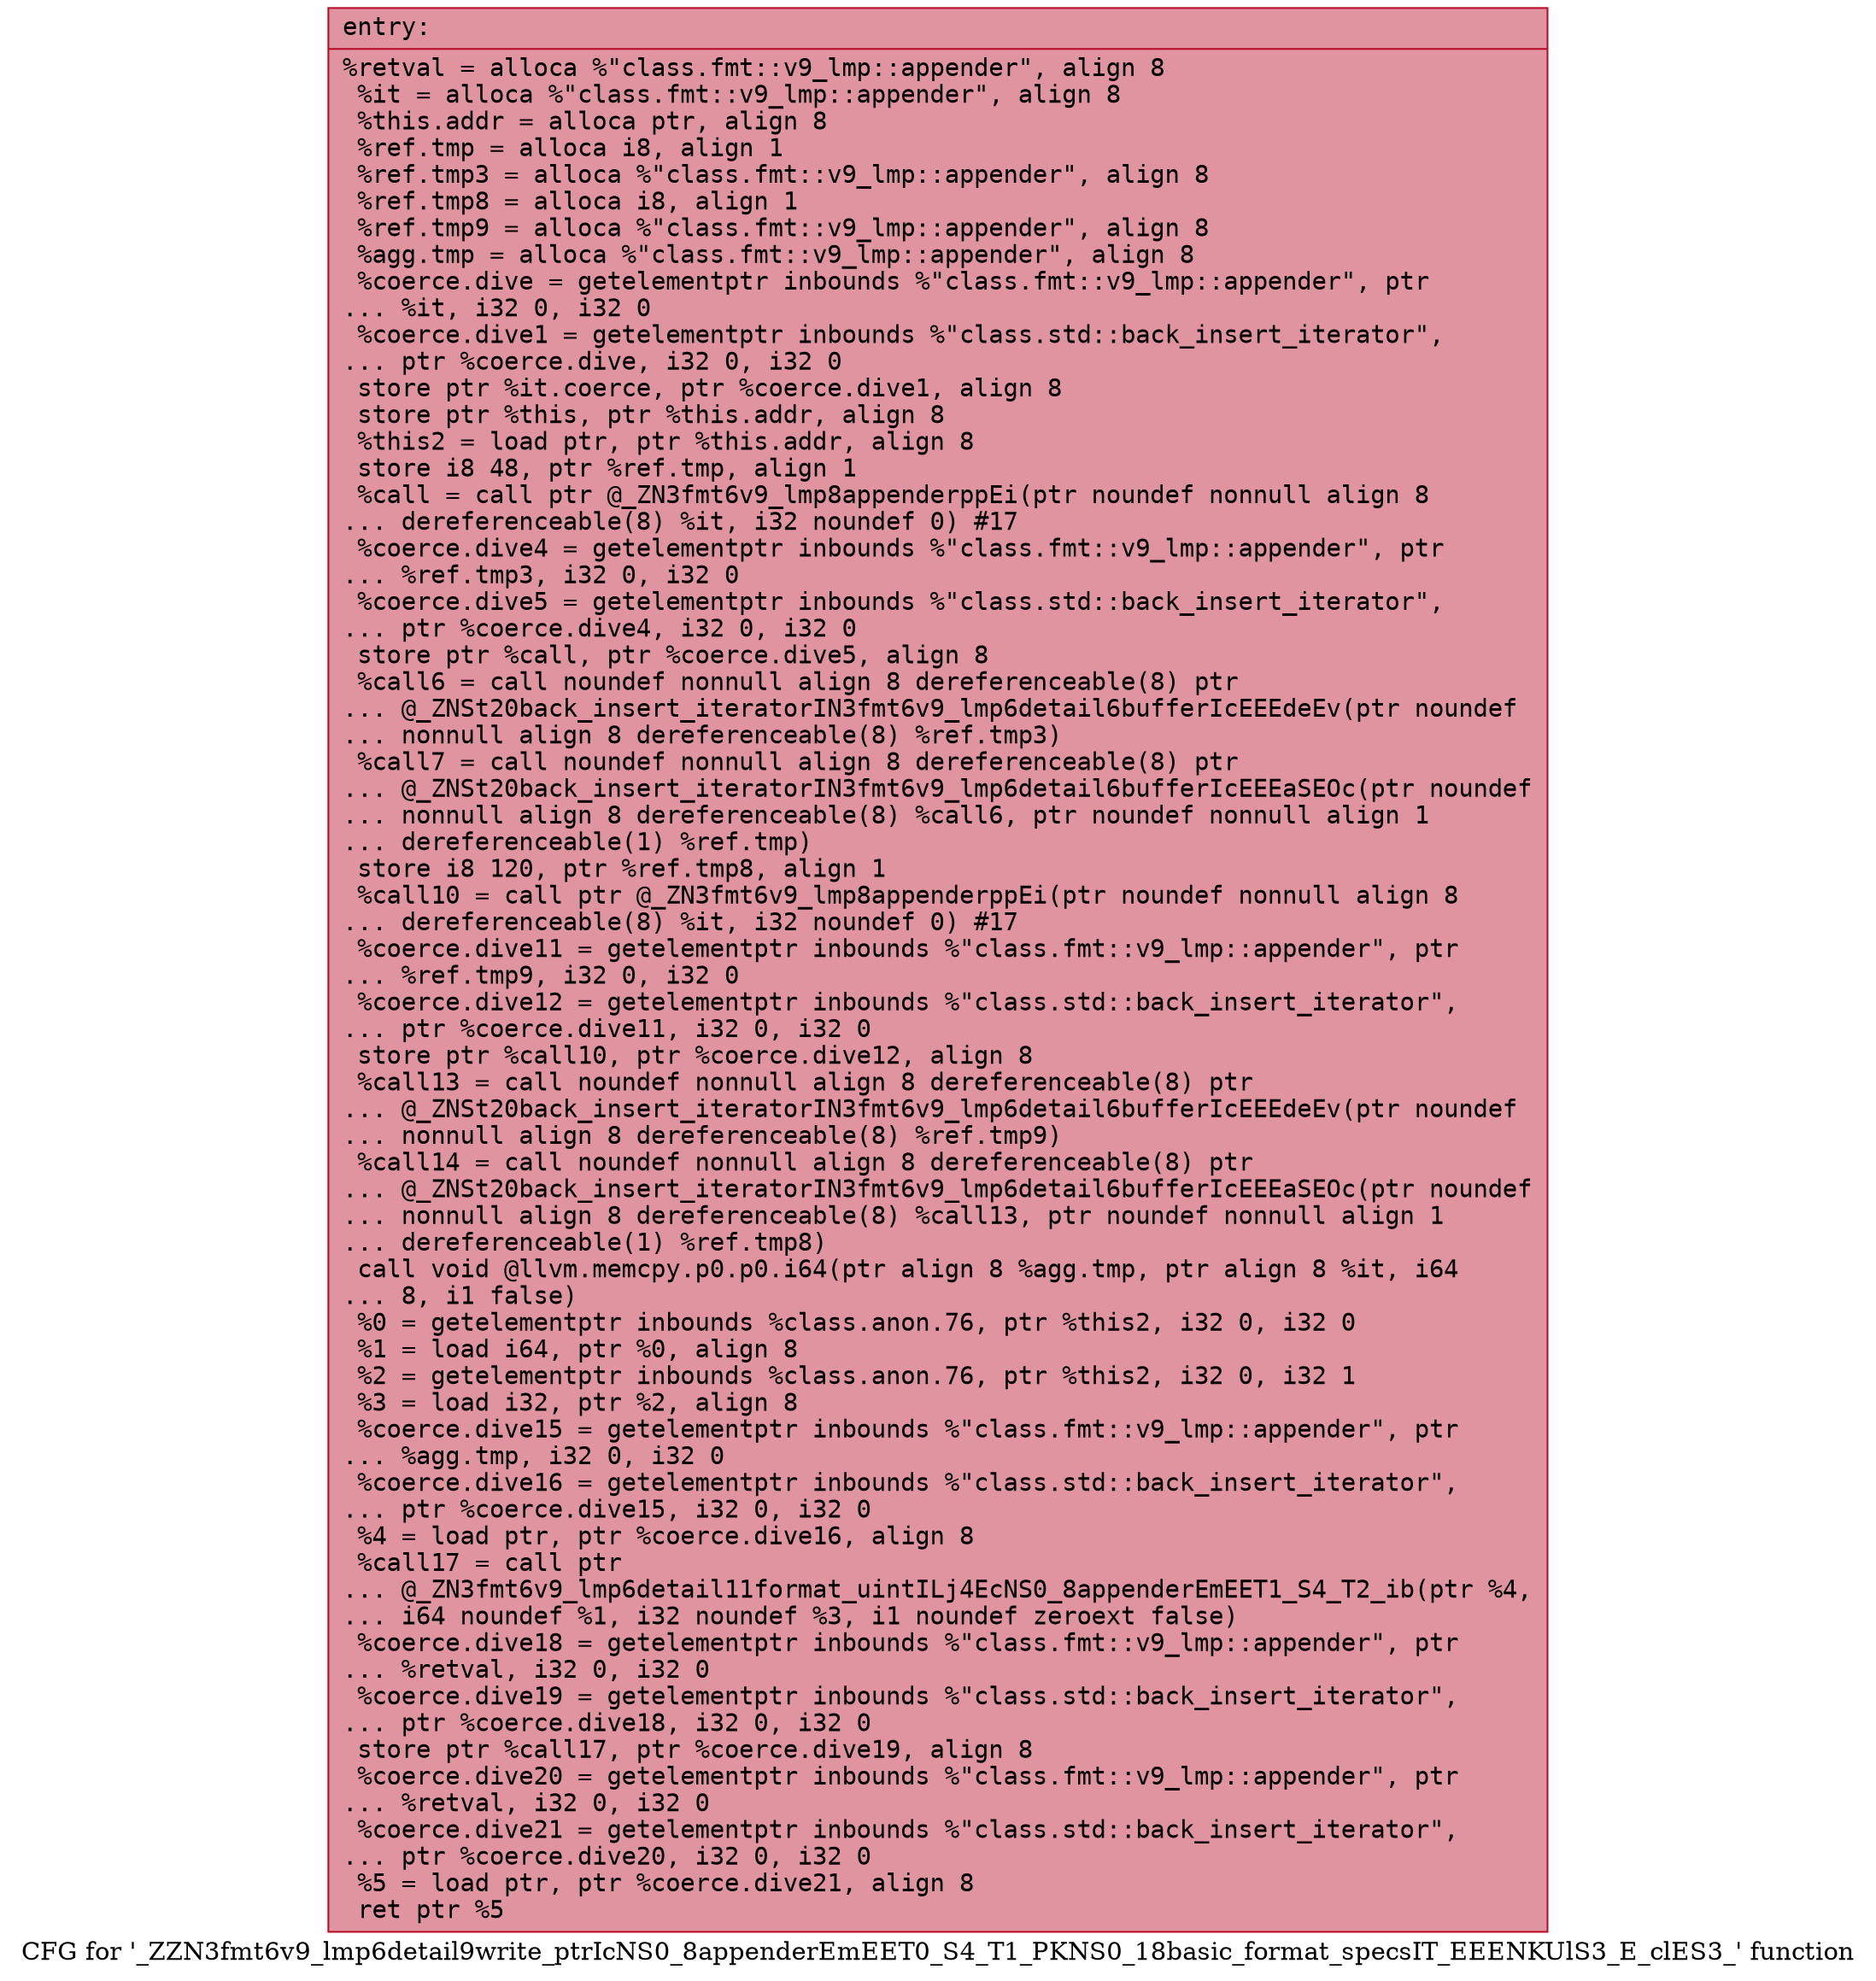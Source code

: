 digraph "CFG for '_ZZN3fmt6v9_lmp6detail9write_ptrIcNS0_8appenderEmEET0_S4_T1_PKNS0_18basic_format_specsIT_EEENKUlS3_E_clES3_' function" {
	label="CFG for '_ZZN3fmt6v9_lmp6detail9write_ptrIcNS0_8appenderEmEET0_S4_T1_PKNS0_18basic_format_specsIT_EEENKUlS3_E_clES3_' function";

	Node0x55fec34223d0 [shape=record,color="#b70d28ff", style=filled, fillcolor="#b70d2870" fontname="Courier",label="{entry:\l|  %retval = alloca %\"class.fmt::v9_lmp::appender\", align 8\l  %it = alloca %\"class.fmt::v9_lmp::appender\", align 8\l  %this.addr = alloca ptr, align 8\l  %ref.tmp = alloca i8, align 1\l  %ref.tmp3 = alloca %\"class.fmt::v9_lmp::appender\", align 8\l  %ref.tmp8 = alloca i8, align 1\l  %ref.tmp9 = alloca %\"class.fmt::v9_lmp::appender\", align 8\l  %agg.tmp = alloca %\"class.fmt::v9_lmp::appender\", align 8\l  %coerce.dive = getelementptr inbounds %\"class.fmt::v9_lmp::appender\", ptr\l... %it, i32 0, i32 0\l  %coerce.dive1 = getelementptr inbounds %\"class.std::back_insert_iterator\",\l... ptr %coerce.dive, i32 0, i32 0\l  store ptr %it.coerce, ptr %coerce.dive1, align 8\l  store ptr %this, ptr %this.addr, align 8\l  %this2 = load ptr, ptr %this.addr, align 8\l  store i8 48, ptr %ref.tmp, align 1\l  %call = call ptr @_ZN3fmt6v9_lmp8appenderppEi(ptr noundef nonnull align 8\l... dereferenceable(8) %it, i32 noundef 0) #17\l  %coerce.dive4 = getelementptr inbounds %\"class.fmt::v9_lmp::appender\", ptr\l... %ref.tmp3, i32 0, i32 0\l  %coerce.dive5 = getelementptr inbounds %\"class.std::back_insert_iterator\",\l... ptr %coerce.dive4, i32 0, i32 0\l  store ptr %call, ptr %coerce.dive5, align 8\l  %call6 = call noundef nonnull align 8 dereferenceable(8) ptr\l... @_ZNSt20back_insert_iteratorIN3fmt6v9_lmp6detail6bufferIcEEEdeEv(ptr noundef\l... nonnull align 8 dereferenceable(8) %ref.tmp3)\l  %call7 = call noundef nonnull align 8 dereferenceable(8) ptr\l... @_ZNSt20back_insert_iteratorIN3fmt6v9_lmp6detail6bufferIcEEEaSEOc(ptr noundef\l... nonnull align 8 dereferenceable(8) %call6, ptr noundef nonnull align 1\l... dereferenceable(1) %ref.tmp)\l  store i8 120, ptr %ref.tmp8, align 1\l  %call10 = call ptr @_ZN3fmt6v9_lmp8appenderppEi(ptr noundef nonnull align 8\l... dereferenceable(8) %it, i32 noundef 0) #17\l  %coerce.dive11 = getelementptr inbounds %\"class.fmt::v9_lmp::appender\", ptr\l... %ref.tmp9, i32 0, i32 0\l  %coerce.dive12 = getelementptr inbounds %\"class.std::back_insert_iterator\",\l... ptr %coerce.dive11, i32 0, i32 0\l  store ptr %call10, ptr %coerce.dive12, align 8\l  %call13 = call noundef nonnull align 8 dereferenceable(8) ptr\l... @_ZNSt20back_insert_iteratorIN3fmt6v9_lmp6detail6bufferIcEEEdeEv(ptr noundef\l... nonnull align 8 dereferenceable(8) %ref.tmp9)\l  %call14 = call noundef nonnull align 8 dereferenceable(8) ptr\l... @_ZNSt20back_insert_iteratorIN3fmt6v9_lmp6detail6bufferIcEEEaSEOc(ptr noundef\l... nonnull align 8 dereferenceable(8) %call13, ptr noundef nonnull align 1\l... dereferenceable(1) %ref.tmp8)\l  call void @llvm.memcpy.p0.p0.i64(ptr align 8 %agg.tmp, ptr align 8 %it, i64\l... 8, i1 false)\l  %0 = getelementptr inbounds %class.anon.76, ptr %this2, i32 0, i32 0\l  %1 = load i64, ptr %0, align 8\l  %2 = getelementptr inbounds %class.anon.76, ptr %this2, i32 0, i32 1\l  %3 = load i32, ptr %2, align 8\l  %coerce.dive15 = getelementptr inbounds %\"class.fmt::v9_lmp::appender\", ptr\l... %agg.tmp, i32 0, i32 0\l  %coerce.dive16 = getelementptr inbounds %\"class.std::back_insert_iterator\",\l... ptr %coerce.dive15, i32 0, i32 0\l  %4 = load ptr, ptr %coerce.dive16, align 8\l  %call17 = call ptr\l... @_ZN3fmt6v9_lmp6detail11format_uintILj4EcNS0_8appenderEmEET1_S4_T2_ib(ptr %4,\l... i64 noundef %1, i32 noundef %3, i1 noundef zeroext false)\l  %coerce.dive18 = getelementptr inbounds %\"class.fmt::v9_lmp::appender\", ptr\l... %retval, i32 0, i32 0\l  %coerce.dive19 = getelementptr inbounds %\"class.std::back_insert_iterator\",\l... ptr %coerce.dive18, i32 0, i32 0\l  store ptr %call17, ptr %coerce.dive19, align 8\l  %coerce.dive20 = getelementptr inbounds %\"class.fmt::v9_lmp::appender\", ptr\l... %retval, i32 0, i32 0\l  %coerce.dive21 = getelementptr inbounds %\"class.std::back_insert_iterator\",\l... ptr %coerce.dive20, i32 0, i32 0\l  %5 = load ptr, ptr %coerce.dive21, align 8\l  ret ptr %5\l}"];
}
